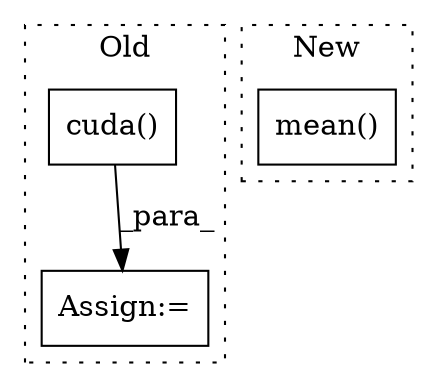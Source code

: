 digraph G {
subgraph cluster0 {
1 [label="cuda()" a="75" s="667" l="34" shape="box"];
3 [label="Assign:=" a="68" s="630" l="3" shape="box"];
label = "Old";
style="dotted";
}
subgraph cluster1 {
2 [label="mean()" a="75" s="1126" l="22" shape="box"];
label = "New";
style="dotted";
}
1 -> 3 [label="_para_"];
}